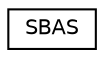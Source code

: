 digraph "Graphical Class Hierarchy"
{
  edge [fontname="Helvetica",fontsize="10",labelfontname="Helvetica",labelfontsize="10"];
  node [fontname="Helvetica",fontsize="10",shape=record];
  rankdir="LR";
  Node1 [label="SBAS",height=0.2,width=0.4,color="black", fillcolor="white", style="filled",URL="$struct_s_b_a_s.html"];
}
